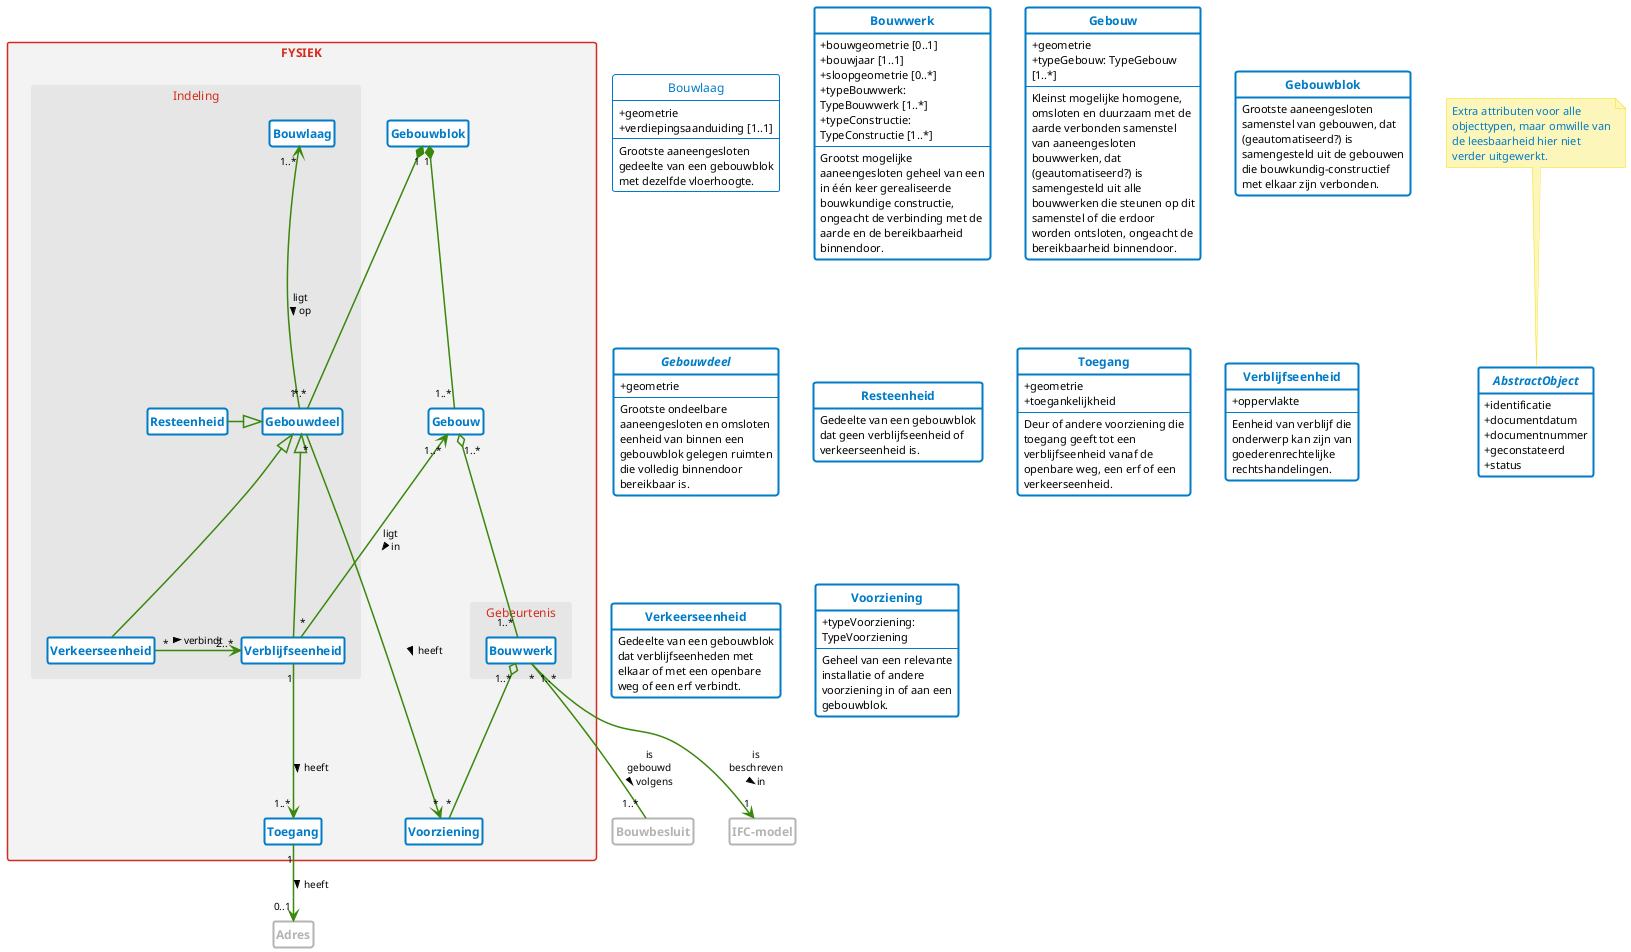 @startuml

' --------v-v-v-v-v-v-v-v--------
' https://www.rijkshuisstijl.nl/organisatiespecifieke-richtlijnen/ministerie-van-binnenlandse-zaken-en-koninkrijksrelaties/deelidentiteit-kerndepartement-bzk
' https://www.rijkshuisstijl.nl/basiselementen/basiselementen-online/online-kleuren
'
' # Communicatiekleuren
' Het kerndepartement van BZK heeft uit het kleurenpalet van de rijkshuisstijl drie kleuren (elk met tint1 / tint2) gekozen:
' - Rijksoverheid hemelblauw #007bc7 (#b2d7ee/#d9ebf7)
' - Rijksoverheid rood #d52b1e (#f2bfbb/#f9dfdd)
' - Rijksoverheid groen #39870c (#c3dbb6/#e1eddb)
' Het gebruik van deze kleuren in combinatie met veel wit wordt gestimuleerd.
'
' # Tinten voor achtergrondkaders, grafieken en tabellen
' Voor achtergrondkaders, grafieken en tabellen kunnen 7 neutrale grijstinten of tinten van een communicatiekleur in stappen van 20% worden toegepast. Voor tekstachtergrond wordt grijstint1 of communicatiekleur tint2 aanbevolen om aan de contrasteisen voor een goede leesbaarheid te voldoen.
'
' Rijksoverheid grijs 1 #f3f3f3
' Rijksoverheid grijs 2 #e6e6e6
' Rijksoverheid grijs 3 #cccccc
' Rijksoverheid grijs 4 #b4b4b4
' Rijksoverheid grijs 5 #999999
' Rijksoverheid grijs 6 #696969
' Rijksoverheid grijs 7 #535353

' --------^-^-^-^-^-^-^-^--------

skinparam defaultFontColor black
skinparam defaultFontName Lucida Sans
skinparam defaultFontSize 11
skinparam defaultFontStyle normal
skinparam defaultMonospacedFontName Lucida Sans Typewriter
' skinparam defaultTextAlignment left
' skinparam lineType ortho
' skinparam lineType polyline
skinparam shadowing false
skinparam wrapWidth 165

skinparam class {
    ArrowColor #39870c
    ArrowFontSize 10
'     ArrowTextAlignment center
    ArrowThickness 1.5
'     AttributeFontColor #000000
    AttributeIconSize 0
    BackgroundColor #ffffff
    BorderColor #007bc7
    BorderThickness 2
    FontColor #007bc7
    FontSize 12
    FontStyle bold
'     StereotypeFontStyle italic
'     StereotypeFontColor #000000
}

skinparam class<<extern>> {
    AttributeFontColor #b4b4b4
    BorderColor #b4b4b4
    FontColor #b4b4b4
    StereotypeFontColor #b4b4b4
}

skinparam class<<vrijwillig>> {
    BorderThickness 1
    FontStyle normal
}

skinparam note {
    BackgroundColor #fdf6bb
    BorderColor #f9e11e
    FontColor #007bc7
}

skinparam package {
    BackgroundColor #f3f3f3
    BorderColor #d52b1e
    FontColor #d52b1e
    FontSize 12
    FontStyle bold
    Style rectangle
}

skinparam package<< subpackage >> {
    BackgroundColor #e6e6e6
    BorderColor #e6e6e6
    FontStyle normal
}

hide circle

hide empty members

hide stereotype

' hide AbstractObject


' =================================================================================================


package "FYSIEK" {
    package "Gebeurtenis" << subpackage >> {
        class Bouwwerk {
        }
    }
    class Gebouwblok {
    }
'     note left of Gebouwblok : Na een muurdoorbraak kan een verblijfseenheid in meerdere aaneengesloten gebouwen met verschillende typeGebouw zijn gelegen.
    class Gebouw {
    }
'     note top of Gebouw : Dus bovengrondse delen die uitsteken horen bij het gebouw waar ze aan vast zitten. Een ondergrondse kelder hoort bij het gebouw waar deze onder ligt en als een tunnel twee kantoortorens verbindt, dan vormen die samen met de tunnel één gebouw.
    class Toegang {
    }
    class Voorziening {
    }
    package "Indeling" << subpackage >> {
        class Bouwlaag {
        }
        class Gebouwdeel {
        }
        class Verblijfseenheid {
        }
        class Verkeerseenheid {
        }
        class Resteenheid {
        }
'         note top of Verblijfseenheid : Als een verblijfsobject uit BAG, maar ongeacht functionele zelfstandigheid, altijd binnendoor bereikbaar, zonder gebruiksdoel en zonder eis van voorzieningen.
    }
}

' ABSTRACT
' AbstractObject <|-- Bouwwerk
' AbstractObject <|-- Gebouwblok
' AbstractObject <|-- Gebouw
' AbstractObject <|-- Voorziening
' AbstractObject <|-- Bouwlaag
' AbstractObject <|-- Gebouwdeel
' AbstractObject <|-- Toegang

' FYSIEK
Bouwwerk "1..*" o-- "*" Voorziening
Gebouw "1..*" o-- "1..*" Bouwwerk
Gebouwblok "1" *-- "1..*" Gebouw
Gebouwblok "1" *-- "1..*" Gebouwdeel
Gebouwdeel <|-- Verblijfseenheid
Gebouwdeel <|-- Verkeerseenheid
Gebouwdeel <|-left- Resteenheid
Verkeerseenheid "*" -> "2..*" Verblijfseenheid : verbindt  >
Gebouwdeel "*" -up-> "1..*" Bouwlaag : ligt\nop  >
Gebouwdeel "*" --> "*" Voorziening : heeft >
Verblijfseenheid "*" -up-> "1..*" Gebouw : ligt\nin  >
Verblijfseenheid "1" --> "1..*" Toegang : heeft >
' Bouwlaag "*" --> "*" Voorziening : heeft >
' Gebouw "1" *-- "1..*" Bouwlaag

' EXTERN
Bouwwerk "*" -down- "1..*" Bouwbesluit : is\ngebouwd\nvolgens >
Bouwwerk "1..*" -down-> "1" "IFC-model" : is\nbeschreven\nin >
Toegang "1" --> "0..1" Adres : heeft >

abstract class AbstractObject << Objecttype >> {
    + identificatie
    + documentdatum
    + documentnummer
    + geconstateerd
    + status
'     --
}

note top of AbstractObject : Extra attributen voor alle objecttypen, maar omwille van de leesbaarheid hier niet verder uitgewerkt.

class Adres << extern >> {
}

class Bouwbesluit << extern >> {
}

class Bouwlaag << Objecttype >> << vrijwillig >> {
    + geometrie
    + verdiepingsaanduiding [1..1]
    --
    Grootste aaneengesloten gedeelte van een gebouwblok met dezelfde vloerhoogte.
}

class Bouwwerk << Objecttype >> {
'     ..//verplicht//..
    + bouwgeometrie [0..1]
    + bouwjaar [1..1]
'     + opleverdatum [1..1]
    + sloopgeometrie [0..*]
    + typeBouwwerk: TypeBouwwerk [1..*]
    + typeConstructie: TypeConstructie [1..*]
'     + vigerendBouwbesluit [1..1]
'     ..//vrijwillig//..
    --
    Grootst mogelijke aaneengesloten geheel van een in één keer gerealiseerde bouwkundige constructie, ongeacht de verbinding met de aarde en de bereikbaarheid binnendoor.
}

class Gebouw << Objecttype >> {
    + geometrie
    + typeGebouw: TypeGebouw [1..*]
    --
    Kleinst mogelijke homogene, omsloten en duurzaam met de aarde verbonden samenstel van aaneengesloten bouwwerken, dat (geautomatiseerd?) is samengesteld uit alle bouwwerken die steunen op dit samenstel of die erdoor worden ontsloten, ongeacht de bereikbaarheid binnendoor.
}

class Gebouwblok << Objecttype >> {
    Grootste aaneengesloten samenstel van gebouwen, dat (geautomatiseerd?) is samengesteld uit de gebouwen die bouwkundig-constructief met elkaar zijn verbonden.
}

abstract class Gebouwdeel << Objecttype >> {
    + geometrie
    --
    Grootste ondeelbare aaneengesloten en omsloten eenheid van binnen een gebouwblok gelegen ruimten die volledig binnendoor bereikbaar is.
}

class "IFC-model" << extern >> {
'     https://hetnationaalbimplatform.nl/upload/documents/RVB_BIM_Norm_v1.1.pdf
}

class Resteenheid << Objecttype >> {
'     --
    Gedeelte van een gebouwblok dat geen verblijfseenheid of verkeerseenheid is.
}

class Toegang << Objecttype >> {
    + geometrie
    + toegankelijkheid
    --
    Deur of andere voorziening die toegang geeft tot een verblijfseenheid vanaf de openbare weg, een erf of een verkeerseenheid.
}

class Verblijfseenheid << Objecttype >> {
    + oppervlakte
    --
'     Bouwkundig-constructief zelfstandige eenheid van verblijf die onderwerp kan zijn van goederenrechtelijke rechtshandelingen.
    Eenheid van verblijf die onderwerp kan zijn van goederenrechtelijke rechtshandelingen.
}

class Verkeerseenheid << Objecttype >> {
'     --
    Gedeelte van een gebouwblok dat verblijfseenheden met elkaar of met een openbare weg of een erf verbindt.
' Eenheid van verkeer die meerdere verblijfseenheden verbindt.
' die bereikbaar is vanaf een openbare weg of een erf.
}

class Voorziening << Objecttype >> {
'     + geometrie
    + typeVoorziening: TypeVoorziening
    --
    Geheel van een relevante installatie of andere voorziening in of aan een gebouwblok.
}

@enduml
